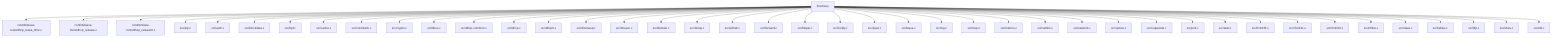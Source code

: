 graph TD
dnsmasq --> contrib/lease-tools/dhcp_lease_time.c
dnsmasq --> contrib/lease-tools/dhcp_release.c
dnsmasq --> contrib/lease-tools/dhcp_release6.c
dnsmasq --> src/arp.c
dnsmasq --> src/auth.c
dnsmasq --> src/blockdata.c
dnsmasq --> src/bpf.c
dnsmasq --> src/cache.c
dnsmasq --> src/conntrack.c
dnsmasq --> src/crypto.c
dnsmasq --> src/dbus.c
dnsmasq --> src/dhcp-common.c
dnsmasq --> src/dhcp.c
dnsmasq --> src/dhcp6.c
dnsmasq --> src/dnsmasq.c
dnsmasq --> src/dnssec.c
dnsmasq --> src/domain.c
dnsmasq --> src/dump.c
dnsmasq --> src/edns0.c
dnsmasq --> src/forward.c
dnsmasq --> src/helper.c
dnsmasq --> src/inotify.c
dnsmasq --> src/ipset.c
dnsmasq --> src/lease.c
dnsmasq --> src/log.c
dnsmasq --> src/loop.c
dnsmasq --> src/metrics.c
dnsmasq --> src/netlink.c
dnsmasq --> src/network.c
dnsmasq --> src/option.c
dnsmasq --> src/outpacket.c
dnsmasq --> src/poll.c
dnsmasq --> src/radv.c
dnsmasq --> src/rfc1035.c
dnsmasq --> src/rfc2131.c
dnsmasq --> src/rfc3315.c
dnsmasq --> src/rrfilter.c
dnsmasq --> src/slaac.c
dnsmasq --> src/tables.c
dnsmasq --> src/tftp.c
dnsmasq --> src/ubus.c
dnsmasq --> src/util.c